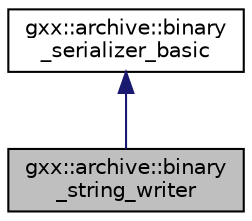 digraph "gxx::archive::binary_string_writer"
{
  edge [fontname="Helvetica",fontsize="10",labelfontname="Helvetica",labelfontsize="10"];
  node [fontname="Helvetica",fontsize="10",shape=record];
  Node1 [label="gxx::archive::binary\l_string_writer",height=0.2,width=0.4,color="black", fillcolor="grey75", style="filled", fontcolor="black"];
  Node2 -> Node1 [dir="back",color="midnightblue",fontsize="10",style="solid",fontname="Helvetica"];
  Node2 [label="gxx::archive::binary\l_serializer_basic",height=0.2,width=0.4,color="black", fillcolor="white", style="filled",URL="$classgxx_1_1archive_1_1binary__serializer__basic.html"];
}
